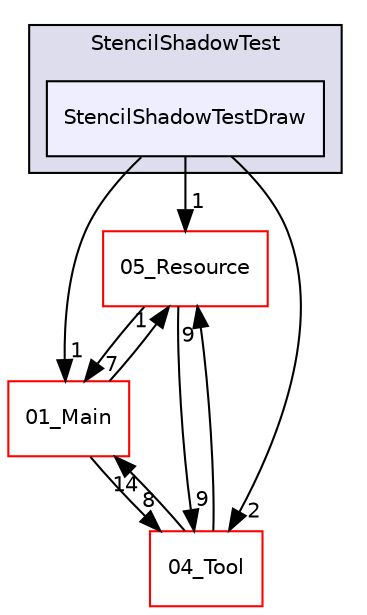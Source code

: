 digraph "C:/HAL/PG関係/03_作成プログラム/03_HAL授業/就職作品/Project/source/03_Object/3D/StencilShadowTest/StencilShadowTestDraw" {
  compound=true
  node [ fontsize="10", fontname="Helvetica"];
  edge [ labelfontsize="10", labelfontname="Helvetica"];
  subgraph clusterdir_61249863d245a089ae813b8ee04c5dda {
    graph [ bgcolor="#ddddee", pencolor="black", label="StencilShadowTest" fontname="Helvetica", fontsize="10", URL="dir_61249863d245a089ae813b8ee04c5dda.html"]
  dir_7f45e980b85753888a0073c5d9e9dd72 [shape=box, label="StencilShadowTestDraw", style="filled", fillcolor="#eeeeff", pencolor="black", URL="dir_7f45e980b85753888a0073c5d9e9dd72.html"];
  }
  dir_6e58c436369e4a795ef16d3c489c4702 [shape=box label="05_Resource" fillcolor="white" style="filled" color="red" URL="dir_6e58c436369e4a795ef16d3c489c4702.html"];
  dir_b2ee2f4b37d8460d9f5246ffd8c74e11 [shape=box label="01_Main" fillcolor="white" style="filled" color="red" URL="dir_b2ee2f4b37d8460d9f5246ffd8c74e11.html"];
  dir_48bb4aacea20c6a8378e1408d864b090 [shape=box label="04_Tool" fillcolor="white" style="filled" color="red" URL="dir_48bb4aacea20c6a8378e1408d864b090.html"];
  dir_6e58c436369e4a795ef16d3c489c4702->dir_b2ee2f4b37d8460d9f5246ffd8c74e11 [headlabel="7", labeldistance=1.5 headhref="dir_000158_000001.html"];
  dir_6e58c436369e4a795ef16d3c489c4702->dir_48bb4aacea20c6a8378e1408d864b090 [headlabel="9", labeldistance=1.5 headhref="dir_000158_000080.html"];
  dir_b2ee2f4b37d8460d9f5246ffd8c74e11->dir_6e58c436369e4a795ef16d3c489c4702 [headlabel="1", labeldistance=1.5 headhref="dir_000001_000158.html"];
  dir_b2ee2f4b37d8460d9f5246ffd8c74e11->dir_48bb4aacea20c6a8378e1408d864b090 [headlabel="8", labeldistance=1.5 headhref="dir_000001_000080.html"];
  dir_7f45e980b85753888a0073c5d9e9dd72->dir_6e58c436369e4a795ef16d3c489c4702 [headlabel="1", labeldistance=1.5 headhref="dir_000078_000158.html"];
  dir_7f45e980b85753888a0073c5d9e9dd72->dir_b2ee2f4b37d8460d9f5246ffd8c74e11 [headlabel="1", labeldistance=1.5 headhref="dir_000078_000001.html"];
  dir_7f45e980b85753888a0073c5d9e9dd72->dir_48bb4aacea20c6a8378e1408d864b090 [headlabel="2", labeldistance=1.5 headhref="dir_000078_000080.html"];
  dir_48bb4aacea20c6a8378e1408d864b090->dir_6e58c436369e4a795ef16d3c489c4702 [headlabel="9", labeldistance=1.5 headhref="dir_000080_000158.html"];
  dir_48bb4aacea20c6a8378e1408d864b090->dir_b2ee2f4b37d8460d9f5246ffd8c74e11 [headlabel="14", labeldistance=1.5 headhref="dir_000080_000001.html"];
}
